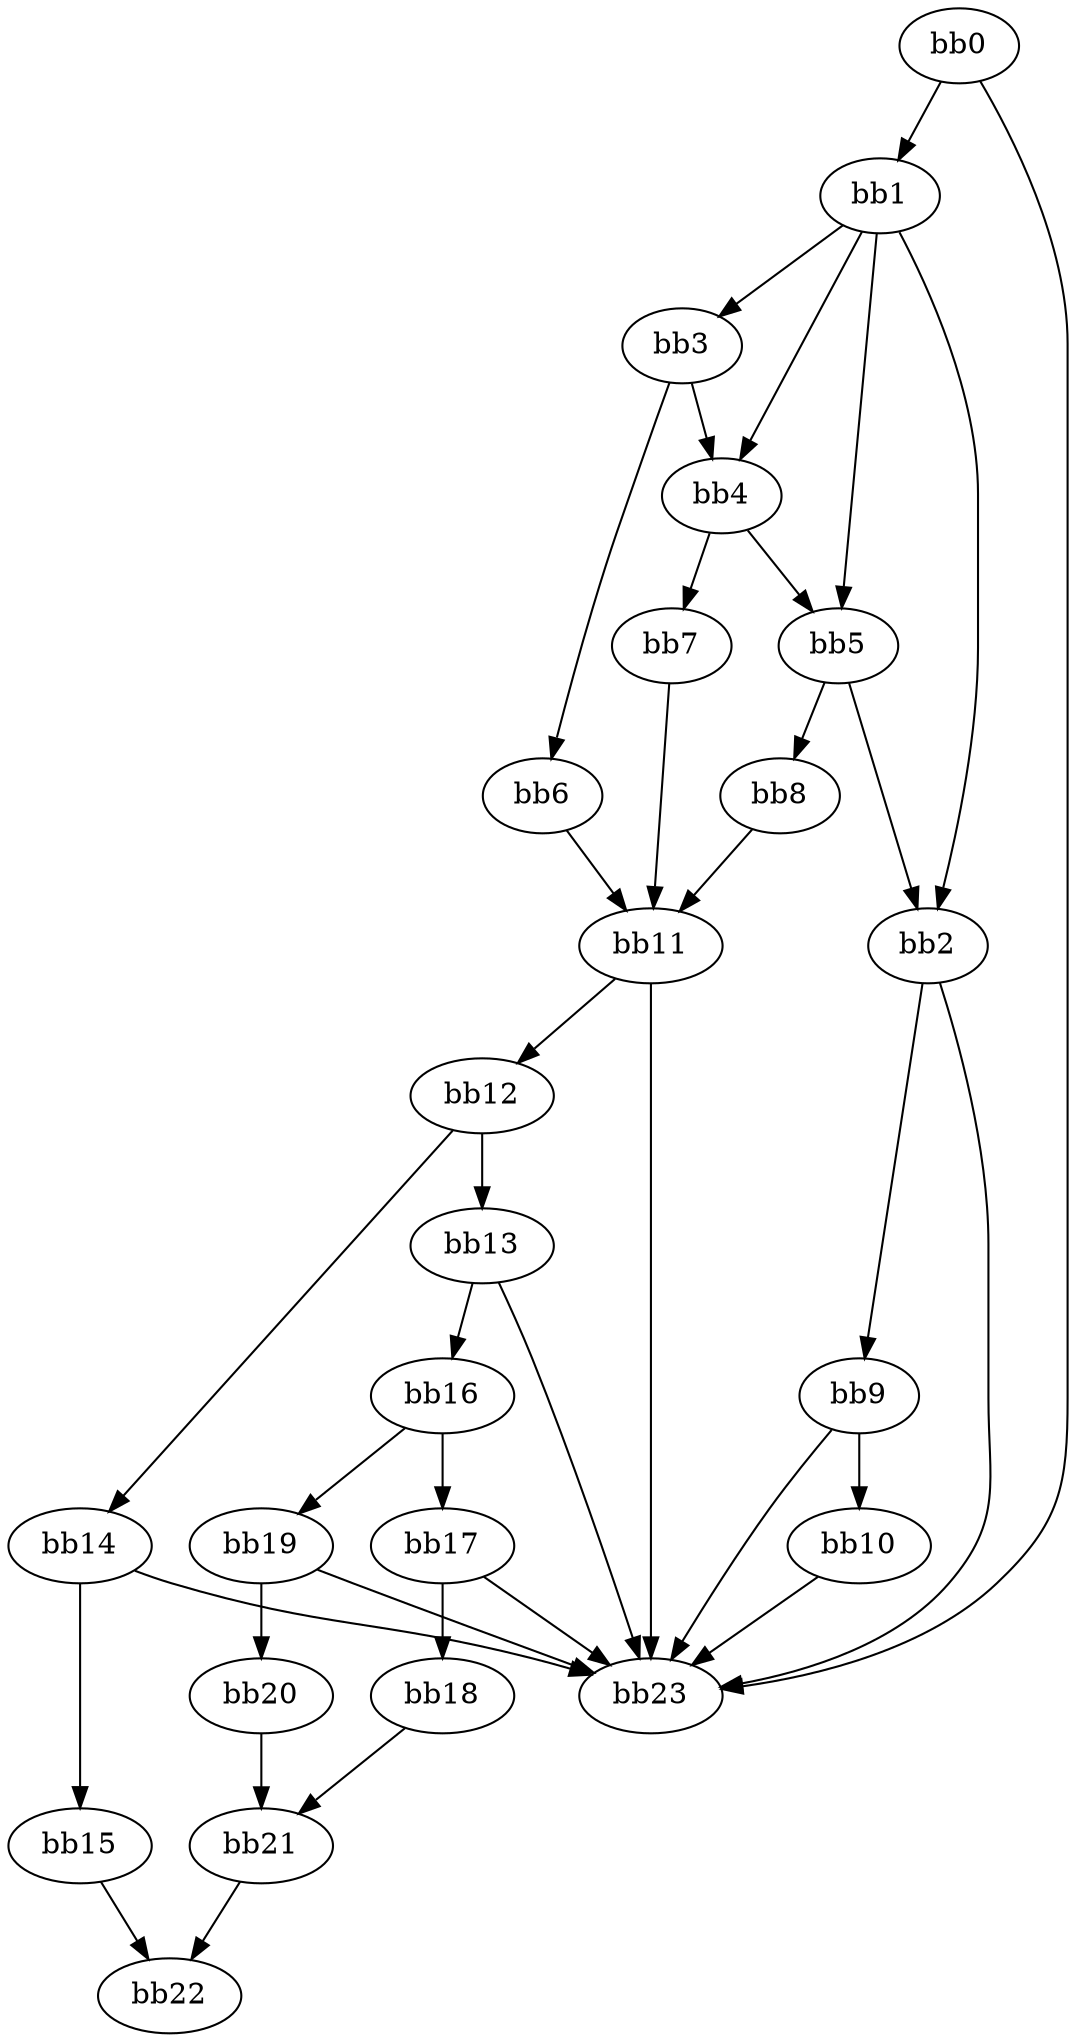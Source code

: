 digraph {
    0 [ label = "bb0\l" ]
    1 [ label = "bb1\l" ]
    2 [ label = "bb2\l" ]
    3 [ label = "bb3\l" ]
    4 [ label = "bb4\l" ]
    5 [ label = "bb5\l" ]
    6 [ label = "bb6\l" ]
    7 [ label = "bb7\l" ]
    8 [ label = "bb8\l" ]
    9 [ label = "bb9\l" ]
    10 [ label = "bb10\l" ]
    11 [ label = "bb11\l" ]
    12 [ label = "bb12\l" ]
    13 [ label = "bb13\l" ]
    14 [ label = "bb14\l" ]
    15 [ label = "bb15\l" ]
    16 [ label = "bb16\l" ]
    17 [ label = "bb17\l" ]
    18 [ label = "bb18\l" ]
    19 [ label = "bb19\l" ]
    20 [ label = "bb20\l" ]
    21 [ label = "bb21\l" ]
    22 [ label = "bb22\l" ]
    23 [ label = "bb23\l" ]
    0 -> 1 [ ]
    0 -> 23 [ ]
    1 -> 2 [ ]
    1 -> 3 [ ]
    1 -> 4 [ ]
    1 -> 5 [ ]
    2 -> 9 [ ]
    2 -> 23 [ ]
    3 -> 4 [ ]
    3 -> 6 [ ]
    4 -> 5 [ ]
    4 -> 7 [ ]
    5 -> 2 [ ]
    5 -> 8 [ ]
    6 -> 11 [ ]
    7 -> 11 [ ]
    8 -> 11 [ ]
    9 -> 10 [ ]
    9 -> 23 [ ]
    10 -> 23 [ ]
    11 -> 12 [ ]
    11 -> 23 [ ]
    12 -> 13 [ ]
    12 -> 14 [ ]
    13 -> 16 [ ]
    13 -> 23 [ ]
    14 -> 15 [ ]
    14 -> 23 [ ]
    15 -> 22 [ ]
    16 -> 17 [ ]
    16 -> 19 [ ]
    17 -> 18 [ ]
    17 -> 23 [ ]
    18 -> 21 [ ]
    19 -> 20 [ ]
    19 -> 23 [ ]
    20 -> 21 [ ]
    21 -> 22 [ ]
}

